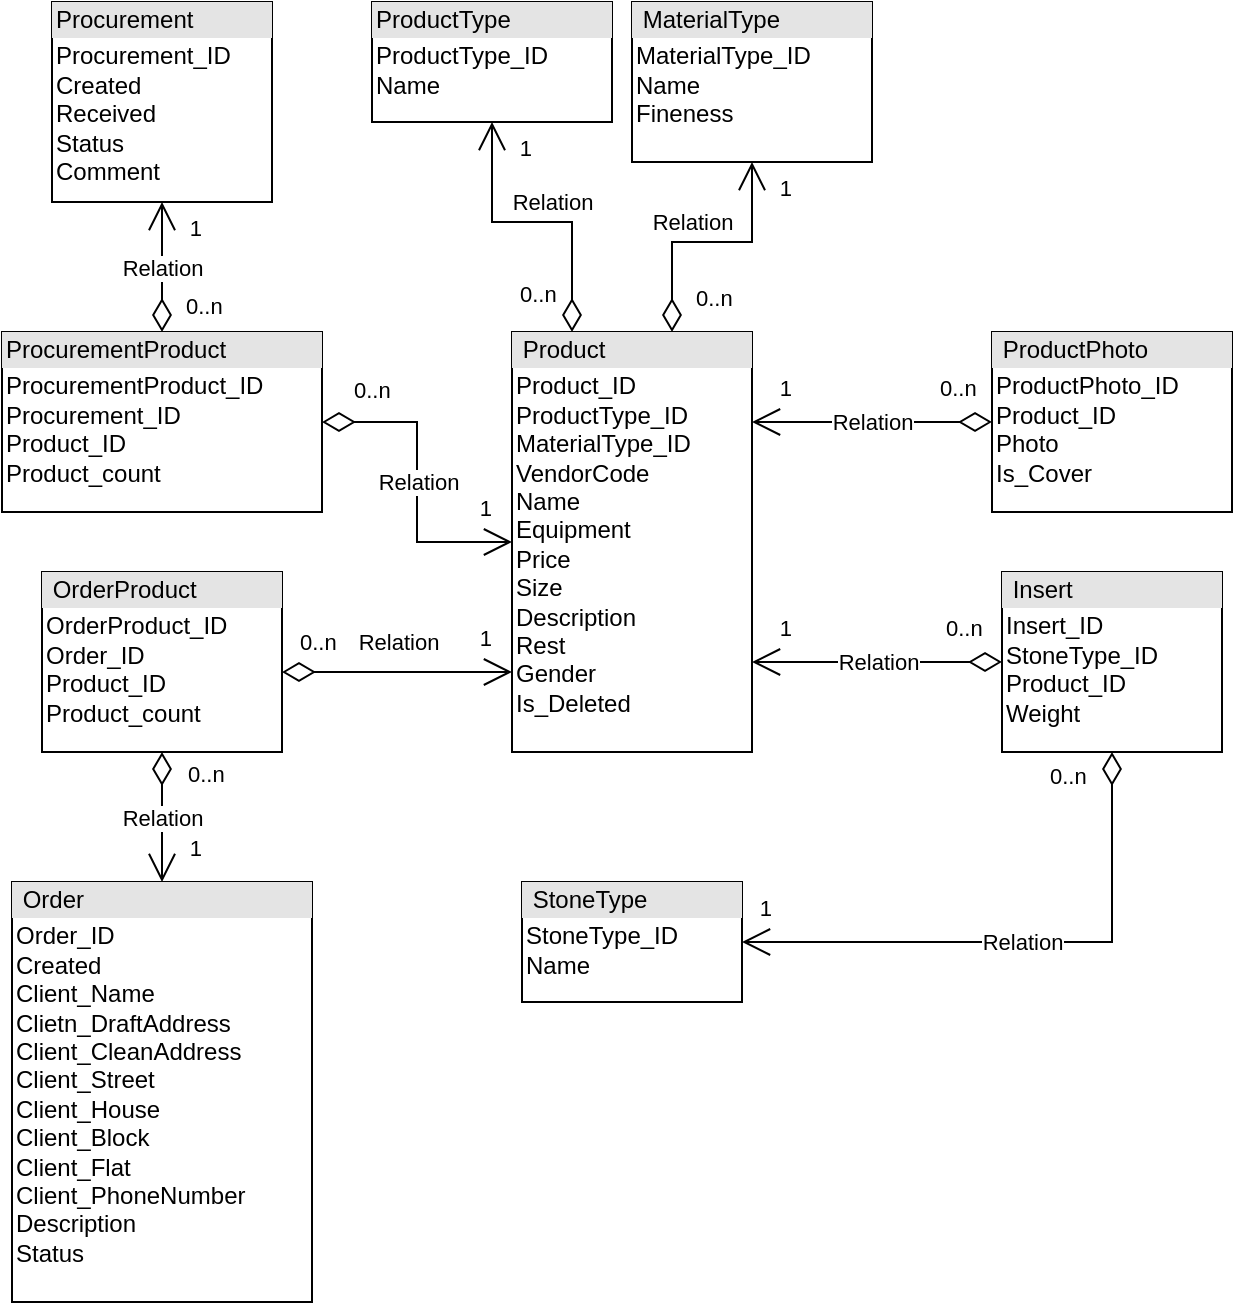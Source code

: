 <mxfile version="24.0.1" type="github">
  <diagram name="Страница — 1" id="mYfWJSO-9VJa1qS9lIat">
    <mxGraphModel dx="2261" dy="2027" grid="1" gridSize="10" guides="1" tooltips="1" connect="1" arrows="1" fold="1" page="1" pageScale="1" pageWidth="827" pageHeight="1169" math="0" shadow="0">
      <root>
        <mxCell id="0" />
        <mxCell id="1" parent="0" />
        <mxCell id="ojwP3Ahwnbp5ZtwQttB2-1" value="&lt;div style=&quot;box-sizing:border-box;width:100%;background:#e4e4e4;padding:2px;&quot;&gt;&amp;nbsp;Product&lt;/div&gt;&lt;table style=&quot;width:100%;font-size:1em;&quot; cellpadding=&quot;2&quot; cellspacing=&quot;0&quot;&gt;&lt;tbody&gt;&lt;tr&gt;&lt;td&gt;Product_ID&lt;br&gt;ProductType_ID&lt;br&gt;MaterialType_ID&lt;br&gt;VendorCode&lt;br&gt;Name&lt;br&gt;Equipment&lt;br&gt;Price&lt;br&gt;Size&lt;br&gt;Description&lt;br&gt;Rest&lt;br&gt;Gender&lt;br&gt;Is_Deleted&lt;br&gt;&lt;/td&gt;&lt;td&gt;&lt;/td&gt;&lt;/tr&gt;&lt;/tbody&gt;&lt;/table&gt;" style="verticalAlign=top;align=left;overflow=fill;html=1;whiteSpace=wrap;strokeColor=default;gradientColor=none;fillColor=default;rounded=0;glass=0;shadow=0;noLabel=0;portConstraintRotation=0;connectable=1;allowArrows=1;snapToPoint=0;fixDash=0;container=0;dropTarget=0;recursiveResize=1;expand=1;metaEdit=0;movable=1;autosize=1;treeFolding=0;treeMoving=0;enumerate=0;comic=0;" parent="1" vertex="1">
          <mxGeometry x="-60" y="-105" width="120" height="210" as="geometry" />
        </mxCell>
        <mxCell id="ojwP3Ahwnbp5ZtwQttB2-2" value="&lt;div style=&quot;box-sizing:border-box;width:100%;background:#e4e4e4;padding:2px;&quot;&gt;&amp;nbsp;ProductPhoto&lt;/div&gt;&lt;table style=&quot;width:100%;font-size:1em;&quot; cellpadding=&quot;2&quot; cellspacing=&quot;0&quot;&gt;&lt;tbody&gt;&lt;tr&gt;&lt;td&gt;ProductPhoto_ID&lt;br&gt;Product_ID&lt;br&gt;Photo&lt;br&gt;Is_Cover&lt;br&gt;&lt;/td&gt;&lt;td&gt;&lt;/td&gt;&lt;/tr&gt;&lt;/tbody&gt;&lt;/table&gt;" style="verticalAlign=top;align=left;overflow=fill;html=1;whiteSpace=wrap;strokeColor=default;gradientColor=none;fillColor=default;rounded=0;glass=0;shadow=0;noLabel=0;portConstraintRotation=0;connectable=1;allowArrows=1;snapToPoint=0;fixDash=0;container=0;dropTarget=0;recursiveResize=1;expand=1;metaEdit=0;movable=1;autosize=1;treeFolding=0;treeMoving=0;enumerate=0;comic=0;" parent="1" vertex="1">
          <mxGeometry x="180" y="-105" width="120" height="90" as="geometry" />
        </mxCell>
        <mxCell id="ojwP3Ahwnbp5ZtwQttB2-3" value="&lt;div style=&quot;box-sizing:border-box;width:100%;background:#e4e4e4;padding:2px;&quot;&gt;&amp;nbsp;Insert&lt;/div&gt;&lt;table style=&quot;width:100%;font-size:1em;&quot; cellpadding=&quot;2&quot; cellspacing=&quot;0&quot;&gt;&lt;tbody&gt;&lt;tr&gt;&lt;td&gt;Insert_ID&lt;br&gt;StoneType_ID&lt;br&gt;Product_ID&lt;br&gt;Weight&lt;br&gt;&lt;/td&gt;&lt;td&gt;&lt;/td&gt;&lt;/tr&gt;&lt;/tbody&gt;&lt;/table&gt;" style="verticalAlign=top;align=left;overflow=fill;html=1;whiteSpace=wrap;strokeColor=default;gradientColor=none;fillColor=default;rounded=0;glass=0;shadow=0;noLabel=0;portConstraintRotation=0;connectable=1;allowArrows=1;snapToPoint=0;fixDash=0;container=0;dropTarget=0;recursiveResize=1;expand=1;metaEdit=0;movable=1;autosize=1;treeFolding=0;treeMoving=0;enumerate=0;comic=0;" parent="1" vertex="1">
          <mxGeometry x="185" y="15" width="110" height="90" as="geometry" />
        </mxCell>
        <mxCell id="ojwP3Ahwnbp5ZtwQttB2-4" value="&lt;div style=&quot;box-sizing:border-box;width:100%;background:#e4e4e4;padding:2px;&quot;&gt;&amp;nbsp;StoneType&lt;/div&gt;&lt;table style=&quot;width:100%;font-size:1em;&quot; cellpadding=&quot;2&quot; cellspacing=&quot;0&quot;&gt;&lt;tbody&gt;&lt;tr&gt;&lt;td&gt;StoneType_ID&lt;br&gt;Name&lt;br&gt;&lt;/td&gt;&lt;td&gt;&lt;/td&gt;&lt;/tr&gt;&lt;/tbody&gt;&lt;/table&gt;" style="verticalAlign=top;align=left;overflow=fill;html=1;whiteSpace=wrap;strokeColor=default;gradientColor=none;fillColor=default;rounded=0;glass=0;shadow=0;noLabel=0;portConstraintRotation=0;connectable=1;allowArrows=1;snapToPoint=0;fixDash=0;container=0;dropTarget=0;recursiveResize=1;expand=1;metaEdit=0;movable=1;autosize=1;treeFolding=0;treeMoving=0;enumerate=0;comic=0;" parent="1" vertex="1">
          <mxGeometry x="-55" y="170" width="110" height="60" as="geometry" />
        </mxCell>
        <mxCell id="ojwP3Ahwnbp5ZtwQttB2-5" value="&lt;div style=&quot;box-sizing:border-box;width:100%;background:#e4e4e4;padding:2px;&quot;&gt;ProductType&lt;/div&gt;&lt;table style=&quot;width:100%;font-size:1em;&quot; cellpadding=&quot;2&quot; cellspacing=&quot;0&quot;&gt;&lt;tbody&gt;&lt;tr&gt;&lt;td&gt;ProductType_ID&lt;br&gt;Name&lt;br&gt;&lt;/td&gt;&lt;td&gt;&lt;/td&gt;&lt;/tr&gt;&lt;/tbody&gt;&lt;/table&gt;" style="verticalAlign=top;align=left;overflow=fill;html=1;whiteSpace=wrap;strokeColor=default;gradientColor=none;fillColor=default;rounded=0;glass=0;shadow=0;noLabel=0;portConstraintRotation=0;connectable=1;allowArrows=1;snapToPoint=0;fixDash=0;container=0;dropTarget=0;recursiveResize=1;expand=1;metaEdit=0;movable=1;autosize=1;treeFolding=0;treeMoving=0;enumerate=0;comic=0;" parent="1" vertex="1">
          <mxGeometry x="-130" y="-270" width="120" height="60" as="geometry" />
        </mxCell>
        <mxCell id="ojwP3Ahwnbp5ZtwQttB2-6" value="&lt;div style=&quot;box-sizing:border-box;width:100%;background:#e4e4e4;padding:2px;&quot;&gt;&amp;nbsp;MaterialType&lt;/div&gt;&lt;table style=&quot;width:100%;font-size:1em;&quot; cellpadding=&quot;2&quot; cellspacing=&quot;0&quot;&gt;&lt;tbody&gt;&lt;tr&gt;&lt;td&gt;MaterialType_ID&lt;br&gt;Name&lt;br&gt;Fineness&lt;br&gt;&lt;/td&gt;&lt;td&gt;&lt;/td&gt;&lt;/tr&gt;&lt;/tbody&gt;&lt;/table&gt;" style="verticalAlign=top;align=left;overflow=fill;html=1;whiteSpace=wrap;strokeColor=default;gradientColor=none;fillColor=default;rounded=0;glass=0;shadow=0;noLabel=0;portConstraintRotation=0;connectable=1;allowArrows=1;snapToPoint=0;fixDash=0;container=0;dropTarget=0;recursiveResize=1;expand=1;metaEdit=0;movable=1;autosize=1;treeFolding=0;treeMoving=0;enumerate=0;comic=0;" parent="1" vertex="1">
          <mxGeometry y="-270" width="120" height="80" as="geometry" />
        </mxCell>
        <mxCell id="ojwP3Ahwnbp5ZtwQttB2-7" value="Relation" style="endArrow=open;html=1;endSize=12;startArrow=diamondThin;startSize=14;startFill=0;edgeStyle=orthogonalEdgeStyle;rounded=0;" parent="1" source="ojwP3Ahwnbp5ZtwQttB2-2" target="ojwP3Ahwnbp5ZtwQttB2-1" edge="1">
          <mxGeometry relative="1" as="geometry">
            <mxPoint x="165" y="-5.338" as="sourcePoint" />
            <mxPoint x="75" y="-5.34" as="targetPoint" />
            <Array as="points">
              <mxPoint x="90" y="-60" />
              <mxPoint x="90" y="-60" />
            </Array>
          </mxGeometry>
        </mxCell>
        <mxCell id="ojwP3Ahwnbp5ZtwQttB2-8" value="0..n" style="edgeLabel;resizable=0;html=1;align=left;verticalAlign=top;" parent="ojwP3Ahwnbp5ZtwQttB2-7" connectable="0" vertex="1">
          <mxGeometry x="-1" relative="1" as="geometry">
            <mxPoint x="-28" y="-30" as="offset" />
          </mxGeometry>
        </mxCell>
        <mxCell id="ojwP3Ahwnbp5ZtwQttB2-9" value="1" style="edgeLabel;resizable=0;html=1;align=right;verticalAlign=top;" parent="ojwP3Ahwnbp5ZtwQttB2-7" connectable="0" vertex="1">
          <mxGeometry x="1" relative="1" as="geometry">
            <mxPoint x="20" y="-30" as="offset" />
          </mxGeometry>
        </mxCell>
        <mxCell id="ojwP3Ahwnbp5ZtwQttB2-10" value="Relation" style="endArrow=open;html=1;endSize=12;startArrow=diamondThin;startSize=14;startFill=0;edgeStyle=orthogonalEdgeStyle;rounded=0;" parent="1" source="ojwP3Ahwnbp5ZtwQttB2-3" target="ojwP3Ahwnbp5ZtwQttB2-1" edge="1">
          <mxGeometry relative="1" as="geometry">
            <mxPoint x="205" y="85.034" as="sourcePoint" />
            <mxPoint x="40" y="60" as="targetPoint" />
            <Array as="points">
              <mxPoint x="90" y="60" />
              <mxPoint x="90" y="60" />
            </Array>
          </mxGeometry>
        </mxCell>
        <mxCell id="ojwP3Ahwnbp5ZtwQttB2-11" value="0..n" style="edgeLabel;resizable=0;html=1;align=left;verticalAlign=top;" parent="ojwP3Ahwnbp5ZtwQttB2-10" connectable="0" vertex="1">
          <mxGeometry x="-1" relative="1" as="geometry">
            <mxPoint x="-30" y="-30" as="offset" />
          </mxGeometry>
        </mxCell>
        <mxCell id="ojwP3Ahwnbp5ZtwQttB2-12" value="1" style="edgeLabel;resizable=0;html=1;align=right;verticalAlign=top;" parent="ojwP3Ahwnbp5ZtwQttB2-10" connectable="0" vertex="1">
          <mxGeometry x="1" relative="1" as="geometry">
            <mxPoint x="20" y="-30" as="offset" />
          </mxGeometry>
        </mxCell>
        <mxCell id="ojwP3Ahwnbp5ZtwQttB2-13" value="Relation" style="endArrow=open;html=1;endSize=12;startArrow=diamondThin;startSize=14;startFill=0;edgeStyle=orthogonalEdgeStyle;rounded=0;" parent="1" source="ojwP3Ahwnbp5ZtwQttB2-1" target="ojwP3Ahwnbp5ZtwQttB2-5" edge="1">
          <mxGeometry x="-0.103" y="-10" relative="1" as="geometry">
            <mxPoint x="-45" y="-55" as="sourcePoint" />
            <mxPoint x="-210" y="-80" as="targetPoint" />
            <Array as="points">
              <mxPoint x="-30" y="-160" />
              <mxPoint x="-70" y="-160" />
            </Array>
            <mxPoint as="offset" />
          </mxGeometry>
        </mxCell>
        <mxCell id="ojwP3Ahwnbp5ZtwQttB2-14" value="0..n" style="edgeLabel;resizable=0;html=1;align=left;verticalAlign=top;" parent="ojwP3Ahwnbp5ZtwQttB2-13" connectable="0" vertex="1">
          <mxGeometry x="-1" relative="1" as="geometry">
            <mxPoint x="-28" y="-32" as="offset" />
          </mxGeometry>
        </mxCell>
        <mxCell id="ojwP3Ahwnbp5ZtwQttB2-15" value="1" style="edgeLabel;resizable=0;html=1;align=right;verticalAlign=top;" parent="ojwP3Ahwnbp5ZtwQttB2-13" connectable="0" vertex="1">
          <mxGeometry x="1" relative="1" as="geometry">
            <mxPoint x="20" as="offset" />
          </mxGeometry>
        </mxCell>
        <mxCell id="ojwP3Ahwnbp5ZtwQttB2-18" value="Relation" style="endArrow=open;html=1;endSize=12;startArrow=diamondThin;startSize=14;startFill=0;edgeStyle=orthogonalEdgeStyle;rounded=0;" parent="1" source="ojwP3Ahwnbp5ZtwQttB2-1" target="ojwP3Ahwnbp5ZtwQttB2-6" edge="1">
          <mxGeometry x="-0.12" y="10" relative="1" as="geometry">
            <mxPoint x="-45" y="110" as="sourcePoint" />
            <mxPoint x="-175" y="110" as="targetPoint" />
            <Array as="points">
              <mxPoint x="20" y="-150" />
              <mxPoint x="60" y="-150" />
            </Array>
            <mxPoint as="offset" />
          </mxGeometry>
        </mxCell>
        <mxCell id="ojwP3Ahwnbp5ZtwQttB2-19" value="0..n" style="edgeLabel;resizable=0;html=1;align=left;verticalAlign=top;" parent="ojwP3Ahwnbp5ZtwQttB2-18" connectable="0" vertex="1">
          <mxGeometry x="-1" relative="1" as="geometry">
            <mxPoint x="10" y="-30" as="offset" />
          </mxGeometry>
        </mxCell>
        <mxCell id="ojwP3Ahwnbp5ZtwQttB2-20" value="1" style="edgeLabel;resizable=0;html=1;align=right;verticalAlign=top;" parent="ojwP3Ahwnbp5ZtwQttB2-18" connectable="0" vertex="1">
          <mxGeometry x="1" relative="1" as="geometry">
            <mxPoint x="20" as="offset" />
          </mxGeometry>
        </mxCell>
        <mxCell id="ojwP3Ahwnbp5ZtwQttB2-21" value="Relation" style="endArrow=open;html=1;endSize=12;startArrow=diamondThin;startSize=14;startFill=0;edgeStyle=orthogonalEdgeStyle;rounded=0;" parent="1" source="ojwP3Ahwnbp5ZtwQttB2-3" target="ojwP3Ahwnbp5ZtwQttB2-4" edge="1">
          <mxGeometry relative="1" as="geometry">
            <mxPoint x="360" y="230" as="sourcePoint" />
            <mxPoint x="245" y="190" as="targetPoint" />
            <Array as="points">
              <mxPoint x="240" y="200" />
            </Array>
          </mxGeometry>
        </mxCell>
        <mxCell id="ojwP3Ahwnbp5ZtwQttB2-22" value="0..n" style="edgeLabel;resizable=0;html=1;align=left;verticalAlign=top;" parent="ojwP3Ahwnbp5ZtwQttB2-21" connectable="0" vertex="1">
          <mxGeometry x="-1" relative="1" as="geometry">
            <mxPoint x="-33" y="-1" as="offset" />
          </mxGeometry>
        </mxCell>
        <mxCell id="ojwP3Ahwnbp5ZtwQttB2-23" value="1" style="edgeLabel;resizable=0;html=1;align=right;verticalAlign=top;" parent="ojwP3Ahwnbp5ZtwQttB2-21" connectable="0" vertex="1">
          <mxGeometry x="1" relative="1" as="geometry">
            <mxPoint x="15" y="-30" as="offset" />
          </mxGeometry>
        </mxCell>
        <mxCell id="kc2NY4PjeetK9-lZojOw-1" value="&lt;div style=&quot;box-sizing:border-box;width:100%;background:#e4e4e4;padding:2px;&quot;&gt;&amp;nbsp;Order&lt;/div&gt;&lt;table style=&quot;width:100%;font-size:1em;&quot; cellpadding=&quot;2&quot; cellspacing=&quot;0&quot;&gt;&lt;tbody&gt;&lt;tr&gt;&lt;td&gt;Order_ID&lt;br&gt;Created&lt;br&gt;Client_Name&lt;br&gt;Clietn_DraftAddress&lt;br&gt;Client_CleanAddress&lt;br&gt;Client_Street&lt;br&gt;Client_House&lt;br&gt;Client_Block&lt;br&gt;Client_Flat&lt;br&gt;Client_PhoneNumber&lt;br&gt;Description&lt;br&gt;Status&lt;br&gt;&lt;/td&gt;&lt;td&gt;&lt;/td&gt;&lt;/tr&gt;&lt;/tbody&gt;&lt;/table&gt;" style="verticalAlign=top;align=left;overflow=fill;html=1;whiteSpace=wrap;strokeColor=default;gradientColor=none;fillColor=default;rounded=0;glass=0;shadow=0;noLabel=0;portConstraintRotation=0;connectable=1;allowArrows=1;snapToPoint=0;fixDash=0;container=0;dropTarget=0;recursiveResize=1;expand=1;metaEdit=0;movable=1;autosize=1;treeFolding=0;treeMoving=0;enumerate=0;comic=0;" parent="1" vertex="1">
          <mxGeometry x="-310" y="170" width="150" height="210" as="geometry" />
        </mxCell>
        <mxCell id="kc2NY4PjeetK9-lZojOw-2" value="&lt;div style=&quot;box-sizing:border-box;width:100%;background:#e4e4e4;padding:2px;&quot;&gt;&amp;nbsp;OrderProduct&lt;/div&gt;&lt;table style=&quot;width:100%;font-size:1em;&quot; cellpadding=&quot;2&quot; cellspacing=&quot;0&quot;&gt;&lt;tbody&gt;&lt;tr&gt;&lt;td&gt;OrderProduct_ID&lt;br&gt;Order_ID&lt;br&gt;Product_ID&lt;br&gt;Product_count&lt;/td&gt;&lt;td&gt;&lt;/td&gt;&lt;/tr&gt;&lt;/tbody&gt;&lt;/table&gt;" style="verticalAlign=top;align=left;overflow=fill;html=1;whiteSpace=wrap;strokeColor=default;gradientColor=none;fillColor=default;rounded=0;glass=0;shadow=0;noLabel=0;portConstraintRotation=0;connectable=1;allowArrows=1;snapToPoint=0;fixDash=0;container=0;dropTarget=0;recursiveResize=1;expand=1;metaEdit=0;movable=1;autosize=1;treeFolding=0;treeMoving=0;enumerate=0;comic=0;" parent="1" vertex="1">
          <mxGeometry x="-295" y="15" width="120" height="90" as="geometry" />
        </mxCell>
        <mxCell id="kc2NY4PjeetK9-lZojOw-3" value="Relation" style="endArrow=open;html=1;endSize=12;startArrow=diamondThin;startSize=14;startFill=0;edgeStyle=orthogonalEdgeStyle;rounded=0;" parent="1" source="kc2NY4PjeetK9-lZojOw-2" target="kc2NY4PjeetK9-lZojOw-1" edge="1">
          <mxGeometry relative="1" as="geometry">
            <mxPoint x="-5" y="-100" as="sourcePoint" />
            <mxPoint x="-95" y="-100" as="targetPoint" />
            <Array as="points" />
          </mxGeometry>
        </mxCell>
        <mxCell id="kc2NY4PjeetK9-lZojOw-4" value="0..n" style="edgeLabel;resizable=0;html=1;align=left;verticalAlign=top;" parent="kc2NY4PjeetK9-lZojOw-3" connectable="0" vertex="1">
          <mxGeometry x="-1" relative="1" as="geometry">
            <mxPoint x="11" y="-2" as="offset" />
          </mxGeometry>
        </mxCell>
        <mxCell id="kc2NY4PjeetK9-lZojOw-5" value="1" style="edgeLabel;resizable=0;html=1;align=right;verticalAlign=top;" parent="kc2NY4PjeetK9-lZojOw-3" connectable="0" vertex="1">
          <mxGeometry x="1" relative="1" as="geometry">
            <mxPoint x="20" y="-30" as="offset" />
          </mxGeometry>
        </mxCell>
        <mxCell id="kc2NY4PjeetK9-lZojOw-6" value="Relation" style="endArrow=open;html=1;endSize=12;startArrow=diamondThin;startSize=14;startFill=0;edgeStyle=orthogonalEdgeStyle;rounded=0;" parent="1" source="kc2NY4PjeetK9-lZojOw-2" target="ojwP3Ahwnbp5ZtwQttB2-1" edge="1">
          <mxGeometry y="15" relative="1" as="geometry">
            <mxPoint x="14.76" y="-135" as="sourcePoint" />
            <mxPoint x="14.76" y="-60" as="targetPoint" />
            <Array as="points">
              <mxPoint x="-80" y="65" />
              <mxPoint x="-80" y="65" />
            </Array>
            <mxPoint as="offset" />
          </mxGeometry>
        </mxCell>
        <mxCell id="kc2NY4PjeetK9-lZojOw-7" value="0..n" style="edgeLabel;resizable=0;html=1;align=left;verticalAlign=top;" parent="kc2NY4PjeetK9-lZojOw-6" connectable="0" vertex="1">
          <mxGeometry x="-1" relative="1" as="geometry">
            <mxPoint x="7" y="-28" as="offset" />
          </mxGeometry>
        </mxCell>
        <mxCell id="kc2NY4PjeetK9-lZojOw-8" value="1" style="edgeLabel;resizable=0;html=1;align=right;verticalAlign=top;" parent="kc2NY4PjeetK9-lZojOw-6" connectable="0" vertex="1">
          <mxGeometry x="1" relative="1" as="geometry">
            <mxPoint x="-10" y="-30" as="offset" />
          </mxGeometry>
        </mxCell>
        <mxCell id="4z43J52bs_qCcH2mhnQO-1" value="&lt;div style=&quot;box-sizing:border-box;width:100%;background:#e4e4e4;padding:2px;&quot;&gt;Procurement&lt;/div&gt;&lt;h1 style=&quot;font-weight: normal; margin: 0px; padding: 0px; overflow: hidden; border: 0px; font-size: 1.8em; font-family: &amp;quot;Linux Libertine&amp;quot;, Georgia, Times, &amp;quot;Source Serif Pro&amp;quot;, serif; line-height: 1.375; overflow-wrap: break-word; flex-grow: 1; background-color: rgb(255, 255, 255);&quot; class=&quot;firstHeading mw-first-heading&quot; id=&quot;firstHeading&quot;&gt;&lt;/h1&gt;&lt;table style=&quot;border-color: var(--border-color); font-size: 1em; width: 150px;&quot; cellpadding=&quot;2&quot; cellspacing=&quot;0&quot;&gt;&lt;tbody style=&quot;border-color: var(--border-color);&quot;&gt;&lt;tr style=&quot;border-color: var(--border-color);&quot;&gt;&lt;td style=&quot;border-color: var(--border-color);&quot;&gt;Procurement_ID&lt;br style=&quot;border-color: var(--border-color);&quot;&gt;Created&lt;br&gt;Received&lt;br style=&quot;border-color: var(--border-color);&quot;&gt;Status&lt;br style=&quot;border-color: var(--border-color);&quot;&gt;Comment&lt;br&gt;&lt;br style=&quot;border-color: var(--border-color);&quot;&gt;&lt;/td&gt;&lt;/tr&gt;&lt;/tbody&gt;&lt;/table&gt;" style="verticalAlign=top;align=left;overflow=fill;html=1;whiteSpace=wrap;strokeColor=default;gradientColor=none;fillColor=default;rounded=0;glass=0;shadow=0;noLabel=0;portConstraintRotation=0;connectable=1;allowArrows=1;snapToPoint=0;fixDash=0;container=0;dropTarget=0;recursiveResize=1;expand=1;metaEdit=0;movable=1;autosize=1;treeFolding=0;treeMoving=0;enumerate=0;comic=0;" parent="1" vertex="1">
          <mxGeometry x="-290" y="-270" width="110" height="100" as="geometry" />
        </mxCell>
        <mxCell id="4z43J52bs_qCcH2mhnQO-2" value="&lt;div style=&quot;box-sizing:border-box;width:100%;background:#e4e4e4;padding:2px;&quot;&gt;ProcurementProduct&lt;/div&gt;&lt;table style=&quot;width:100%;font-size:1em;&quot; cellpadding=&quot;2&quot; cellspacing=&quot;0&quot;&gt;&lt;tbody&gt;&lt;tr&gt;&lt;td&gt;ProcurementProduct_ID&lt;br&gt;Procurement_ID&lt;br&gt;Product_ID&lt;br&gt;Product_count&lt;/td&gt;&lt;td&gt;&lt;/td&gt;&lt;/tr&gt;&lt;/tbody&gt;&lt;/table&gt;" style="verticalAlign=top;align=left;overflow=fill;html=1;whiteSpace=wrap;strokeColor=default;gradientColor=none;fillColor=default;rounded=0;glass=0;shadow=0;noLabel=0;portConstraintRotation=0;connectable=1;allowArrows=1;snapToPoint=0;fixDash=0;container=0;dropTarget=0;recursiveResize=1;expand=1;metaEdit=0;movable=1;autosize=1;treeFolding=0;treeMoving=0;enumerate=0;comic=0;" parent="1" vertex="1">
          <mxGeometry x="-315" y="-105" width="160" height="90" as="geometry" />
        </mxCell>
        <mxCell id="4z43J52bs_qCcH2mhnQO-4" value="Relation" style="endArrow=open;html=1;endSize=12;startArrow=diamondThin;startSize=14;startFill=0;edgeStyle=orthogonalEdgeStyle;rounded=0;" parent="1" source="4z43J52bs_qCcH2mhnQO-2" target="ojwP3Ahwnbp5ZtwQttB2-1" edge="1">
          <mxGeometry relative="1" as="geometry">
            <mxPoint x="-170" y="14.31" as="sourcePoint" />
            <mxPoint x="-70" y="14.31" as="targetPoint" />
            <Array as="points" />
          </mxGeometry>
        </mxCell>
        <mxCell id="4z43J52bs_qCcH2mhnQO-5" value="0..n" style="edgeLabel;resizable=0;html=1;align=left;verticalAlign=top;" parent="4z43J52bs_qCcH2mhnQO-4" connectable="0" vertex="1">
          <mxGeometry x="-1" relative="1" as="geometry">
            <mxPoint x="14" y="-29" as="offset" />
          </mxGeometry>
        </mxCell>
        <mxCell id="4z43J52bs_qCcH2mhnQO-6" value="1" style="edgeLabel;resizable=0;html=1;align=right;verticalAlign=top;" parent="4z43J52bs_qCcH2mhnQO-4" connectable="0" vertex="1">
          <mxGeometry x="1" relative="1" as="geometry">
            <mxPoint x="-10" y="-30" as="offset" />
          </mxGeometry>
        </mxCell>
        <mxCell id="4z43J52bs_qCcH2mhnQO-7" value="Relation" style="endArrow=open;html=1;endSize=12;startArrow=diamondThin;startSize=14;startFill=0;edgeStyle=orthogonalEdgeStyle;rounded=0;" parent="1" source="4z43J52bs_qCcH2mhnQO-2" target="4z43J52bs_qCcH2mhnQO-1" edge="1">
          <mxGeometry relative="1" as="geometry">
            <mxPoint x="-380" y="-130" as="sourcePoint" />
            <mxPoint x="-380" y="-50" as="targetPoint" />
            <Array as="points" />
          </mxGeometry>
        </mxCell>
        <mxCell id="4z43J52bs_qCcH2mhnQO-8" value="0..n" style="edgeLabel;resizable=0;html=1;align=left;verticalAlign=top;" parent="4z43J52bs_qCcH2mhnQO-7" connectable="0" vertex="1">
          <mxGeometry x="-1" relative="1" as="geometry">
            <mxPoint x="10" y="-26" as="offset" />
          </mxGeometry>
        </mxCell>
        <mxCell id="4z43J52bs_qCcH2mhnQO-9" value="1" style="edgeLabel;resizable=0;html=1;align=right;verticalAlign=top;" parent="4z43J52bs_qCcH2mhnQO-7" connectable="0" vertex="1">
          <mxGeometry x="1" relative="1" as="geometry">
            <mxPoint x="20" as="offset" />
          </mxGeometry>
        </mxCell>
      </root>
    </mxGraphModel>
  </diagram>
</mxfile>
